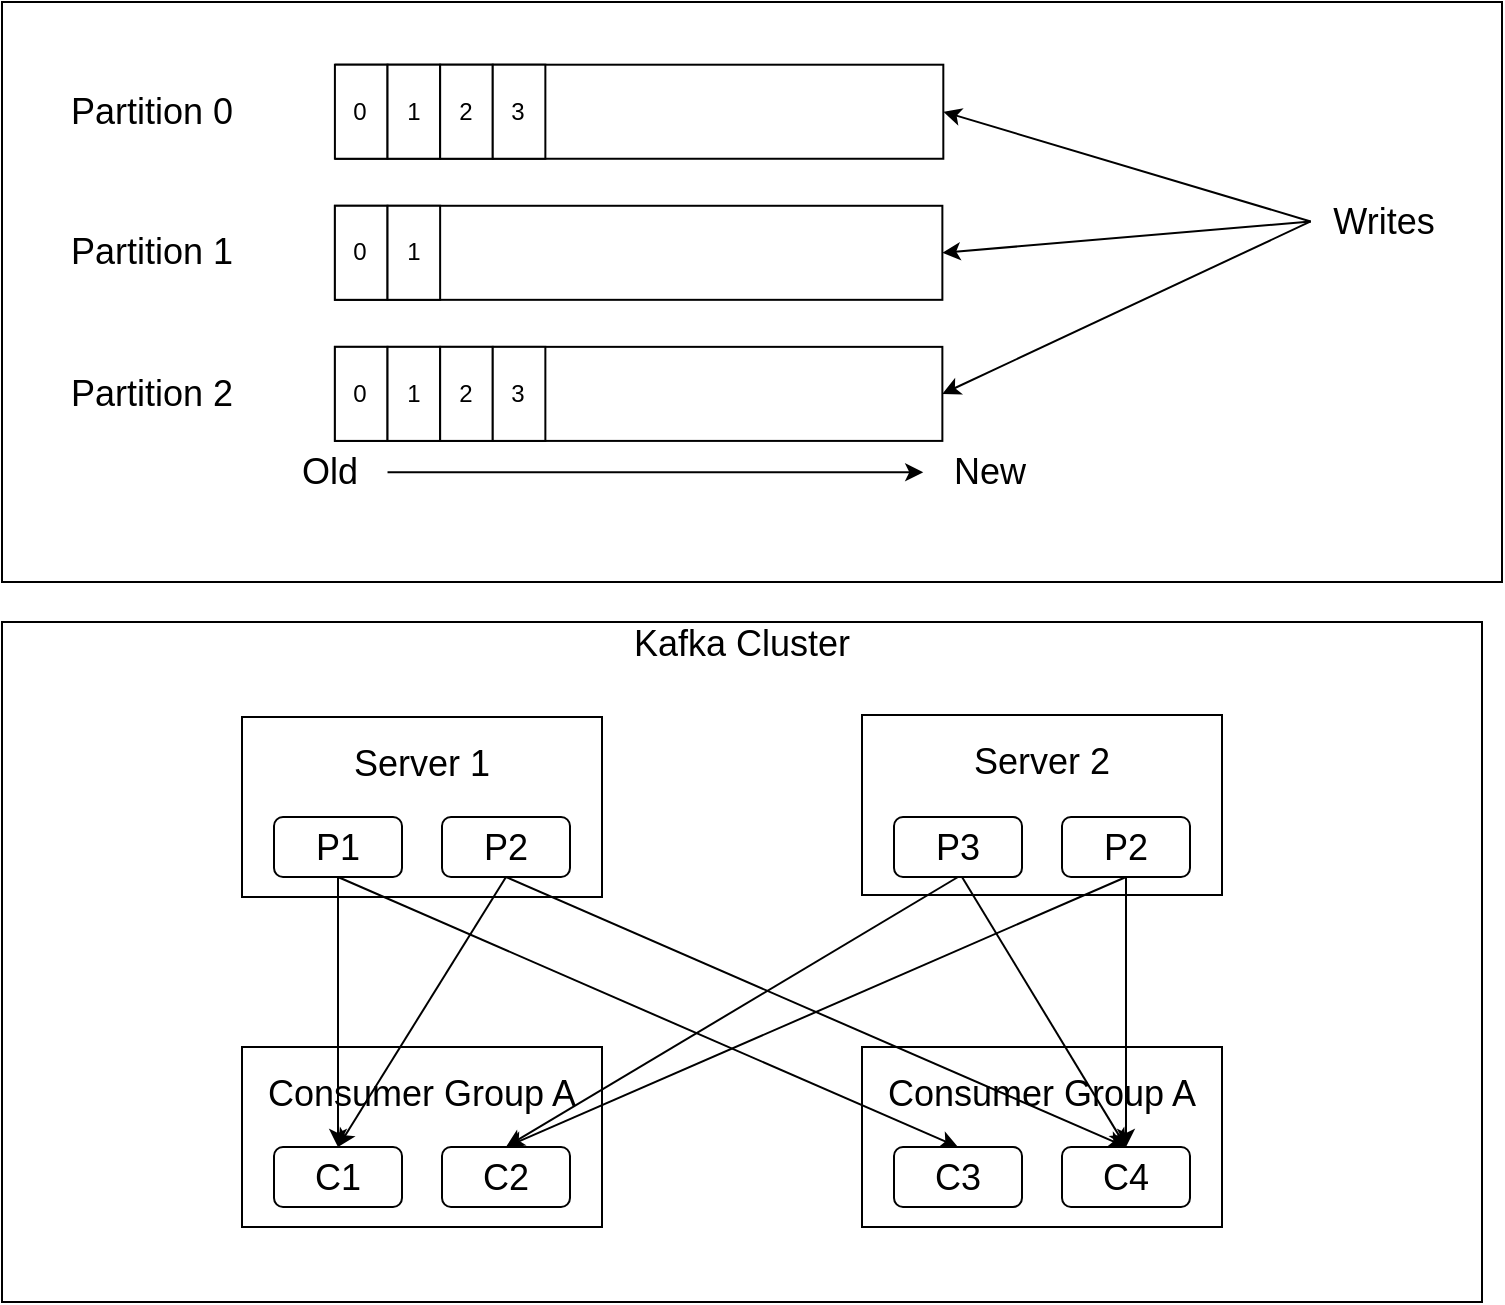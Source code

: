 <mxfile version="12.6.5" type="device"><diagram id="-Nlp45Bh1wkQuro2EtWk" name="Page-1"><mxGraphModel dx="1106" dy="-348" grid="1" gridSize="10" guides="1" tooltips="1" connect="1" arrows="1" fold="1" page="1" pageScale="1" pageWidth="500" pageHeight="1200" math="0" shadow="0"><root><mxCell id="0"/><mxCell id="1" parent="0"/><mxCell id="Mf3UlaPOEu5RmjxHMX0L-1" value="" style="group" vertex="1" connectable="0" parent="1"><mxGeometry x="110" y="1220" width="750" height="290" as="geometry"/></mxCell><mxCell id="Mf3UlaPOEu5RmjxHMX0L-2" value="" style="rounded=0;whiteSpace=wrap;html=1;strokeColor=#000000;strokeWidth=1;" vertex="1" parent="Mf3UlaPOEu5RmjxHMX0L-1"><mxGeometry width="750" height="290" as="geometry"/></mxCell><mxCell id="Mf3UlaPOEu5RmjxHMX0L-3" value="" style="rounded=0;whiteSpace=wrap;html=1;strokeColor=#000000;strokeWidth=1;" vertex="1" parent="Mf3UlaPOEu5RmjxHMX0L-1"><mxGeometry x="166.932" y="31.351" width="303.731" height="47.027" as="geometry"/></mxCell><mxCell id="Mf3UlaPOEu5RmjxHMX0L-4" value="" style="rounded=0;whiteSpace=wrap;html=1;strokeColor=#000000;strokeWidth=1;" vertex="1" parent="Mf3UlaPOEu5RmjxHMX0L-1"><mxGeometry x="166.454" y="101.892" width="303.731" height="47.027" as="geometry"/></mxCell><mxCell id="Mf3UlaPOEu5RmjxHMX0L-5" value="" style="rounded=0;whiteSpace=wrap;html=1;strokeColor=#000000;strokeWidth=1;" vertex="1" parent="Mf3UlaPOEu5RmjxHMX0L-1"><mxGeometry x="166.454" y="172.432" width="303.731" height="47.027" as="geometry"/></mxCell><mxCell id="Mf3UlaPOEu5RmjxHMX0L-6" value="&lt;font style=&quot;font-size: 18px&quot;&gt;Partition 0&lt;/font&gt;" style="text;html=1;strokeColor=none;fillColor=none;align=center;verticalAlign=middle;whiteSpace=wrap;rounded=0;" vertex="1" parent="Mf3UlaPOEu5RmjxHMX0L-1"><mxGeometry x="13.393" y="47.027" width="124.362" height="15.676" as="geometry"/></mxCell><mxCell id="Mf3UlaPOEu5RmjxHMX0L-7" value="&lt;font style=&quot;font-size: 18px&quot;&gt;Partition 1&lt;/font&gt;" style="text;html=1;strokeColor=none;fillColor=none;align=center;verticalAlign=middle;whiteSpace=wrap;rounded=0;" vertex="1" parent="Mf3UlaPOEu5RmjxHMX0L-1"><mxGeometry x="13.393" y="117.568" width="124.362" height="15.676" as="geometry"/></mxCell><mxCell id="Mf3UlaPOEu5RmjxHMX0L-8" value="&lt;font style=&quot;font-size: 18px&quot;&gt;Partition 2&lt;/font&gt;" style="text;html=1;strokeColor=none;fillColor=none;align=center;verticalAlign=middle;whiteSpace=wrap;rounded=0;" vertex="1" parent="Mf3UlaPOEu5RmjxHMX0L-1"><mxGeometry x="13.393" y="188.108" width="124.362" height="15.676" as="geometry"/></mxCell><mxCell id="Mf3UlaPOEu5RmjxHMX0L-9" value="" style="endArrow=classic;html=1;" edge="1" parent="Mf3UlaPOEu5RmjxHMX0L-1"><mxGeometry width="50" height="50" relative="1" as="geometry"><mxPoint x="192.761" y="235.135" as="sourcePoint"/><mxPoint x="460.619" y="235.135" as="targetPoint"/></mxGeometry></mxCell><mxCell id="Mf3UlaPOEu5RmjxHMX0L-10" value="&lt;font style=&quot;font-size: 18px&quot;&gt;Old&lt;/font&gt;" style="text;html=1;strokeColor=none;fillColor=none;align=center;verticalAlign=middle;whiteSpace=wrap;rounded=0;" vertex="1" parent="Mf3UlaPOEu5RmjxHMX0L-1"><mxGeometry x="101.566" y="227.297" width="124.362" height="15.676" as="geometry"/></mxCell><mxCell id="Mf3UlaPOEu5RmjxHMX0L-11" value="&lt;font style=&quot;font-size: 18px&quot;&gt;New&lt;/font&gt;" style="text;html=1;strokeColor=none;fillColor=none;align=center;verticalAlign=middle;whiteSpace=wrap;rounded=0;" vertex="1" parent="Mf3UlaPOEu5RmjxHMX0L-1"><mxGeometry x="431.92" y="227.297" width="124.362" height="15.676" as="geometry"/></mxCell><mxCell id="Mf3UlaPOEu5RmjxHMX0L-12" value="0" style="rounded=0;whiteSpace=wrap;html=1;strokeColor=#000000;strokeWidth=1;" vertex="1" parent="Mf3UlaPOEu5RmjxHMX0L-1"><mxGeometry x="166.454" y="31.351" width="26.307" height="47.027" as="geometry"/></mxCell><mxCell id="Mf3UlaPOEu5RmjxHMX0L-13" value="1" style="rounded=0;whiteSpace=wrap;html=1;strokeColor=#000000;strokeWidth=1;" vertex="1" parent="Mf3UlaPOEu5RmjxHMX0L-1"><mxGeometry x="192.761" y="31.351" width="26.307" height="47.027" as="geometry"/></mxCell><mxCell id="Mf3UlaPOEu5RmjxHMX0L-14" value="2" style="rounded=0;whiteSpace=wrap;html=1;strokeColor=#000000;strokeWidth=1;" vertex="1" parent="Mf3UlaPOEu5RmjxHMX0L-1"><mxGeometry x="219.069" y="31.351" width="26.307" height="47.027" as="geometry"/></mxCell><mxCell id="Mf3UlaPOEu5RmjxHMX0L-15" value="3" style="rounded=0;whiteSpace=wrap;html=1;strokeColor=#000000;strokeWidth=1;" vertex="1" parent="Mf3UlaPOEu5RmjxHMX0L-1"><mxGeometry x="245.376" y="31.351" width="26.307" height="47.027" as="geometry"/></mxCell><mxCell id="Mf3UlaPOEu5RmjxHMX0L-16" value="0" style="rounded=0;whiteSpace=wrap;html=1;strokeColor=#000000;strokeWidth=1;" vertex="1" parent="Mf3UlaPOEu5RmjxHMX0L-1"><mxGeometry x="166.454" y="101.892" width="26.307" height="47.027" as="geometry"/></mxCell><mxCell id="Mf3UlaPOEu5RmjxHMX0L-17" value="1" style="rounded=0;whiteSpace=wrap;html=1;strokeColor=#000000;strokeWidth=1;" vertex="1" parent="Mf3UlaPOEu5RmjxHMX0L-1"><mxGeometry x="192.761" y="101.892" width="26.307" height="47.027" as="geometry"/></mxCell><mxCell id="Mf3UlaPOEu5RmjxHMX0L-18" value="0" style="rounded=0;whiteSpace=wrap;html=1;strokeColor=#000000;strokeWidth=1;" vertex="1" parent="Mf3UlaPOEu5RmjxHMX0L-1"><mxGeometry x="166.454" y="172.432" width="26.307" height="47.027" as="geometry"/></mxCell><mxCell id="Mf3UlaPOEu5RmjxHMX0L-19" value="1" style="rounded=0;whiteSpace=wrap;html=1;strokeColor=#000000;strokeWidth=1;" vertex="1" parent="Mf3UlaPOEu5RmjxHMX0L-1"><mxGeometry x="192.761" y="172.432" width="26.307" height="47.027" as="geometry"/></mxCell><mxCell id="Mf3UlaPOEu5RmjxHMX0L-20" value="2" style="rounded=0;whiteSpace=wrap;html=1;strokeColor=#000000;strokeWidth=1;" vertex="1" parent="Mf3UlaPOEu5RmjxHMX0L-1"><mxGeometry x="219.069" y="172.432" width="26.307" height="47.027" as="geometry"/></mxCell><mxCell id="Mf3UlaPOEu5RmjxHMX0L-21" value="3" style="rounded=0;whiteSpace=wrap;html=1;strokeColor=#000000;strokeWidth=1;" vertex="1" parent="Mf3UlaPOEu5RmjxHMX0L-1"><mxGeometry x="245.376" y="172.432" width="26.307" height="47.027" as="geometry"/></mxCell><mxCell id="Mf3UlaPOEu5RmjxHMX0L-22" value="&lt;font style=&quot;font-size: 18px&quot;&gt;Writes&lt;/font&gt;" style="text;html=1;strokeColor=none;fillColor=none;align=center;verticalAlign=middle;whiteSpace=wrap;rounded=0;" vertex="1" parent="Mf3UlaPOEu5RmjxHMX0L-1"><mxGeometry x="654.337" y="101.892" width="74.139" height="15.676" as="geometry"/></mxCell><mxCell id="Mf3UlaPOEu5RmjxHMX0L-23" value="" style="endArrow=classic;html=1;exitX=0;exitY=0.5;exitDx=0;exitDy=0;entryX=1;entryY=0.5;entryDx=0;entryDy=0;" edge="1" parent="Mf3UlaPOEu5RmjxHMX0L-1" source="Mf3UlaPOEu5RmjxHMX0L-22" target="Mf3UlaPOEu5RmjxHMX0L-3"><mxGeometry width="50" height="50" relative="1" as="geometry"><mxPoint x="202.328" y="242.973" as="sourcePoint"/><mxPoint x="470.185" y="242.973" as="targetPoint"/></mxGeometry></mxCell><mxCell id="Mf3UlaPOEu5RmjxHMX0L-24" value="" style="endArrow=classic;html=1;exitX=0;exitY=0.5;exitDx=0;exitDy=0;entryX=1;entryY=0.5;entryDx=0;entryDy=0;" edge="1" parent="Mf3UlaPOEu5RmjxHMX0L-1" source="Mf3UlaPOEu5RmjxHMX0L-22" target="Mf3UlaPOEu5RmjxHMX0L-4"><mxGeometry width="50" height="50" relative="1" as="geometry"><mxPoint x="694.994" y="117.568" as="sourcePoint"/><mxPoint x="480.708" y="62.703" as="targetPoint"/></mxGeometry></mxCell><mxCell id="Mf3UlaPOEu5RmjxHMX0L-25" value="" style="endArrow=classic;html=1;exitX=0;exitY=0.5;exitDx=0;exitDy=0;entryX=1;entryY=0.5;entryDx=0;entryDy=0;" edge="1" parent="Mf3UlaPOEu5RmjxHMX0L-1" source="Mf3UlaPOEu5RmjxHMX0L-22" target="Mf3UlaPOEu5RmjxHMX0L-5"><mxGeometry width="50" height="50" relative="1" as="geometry"><mxPoint x="694.994" y="117.568" as="sourcePoint"/><mxPoint x="479.751" y="133.243" as="targetPoint"/></mxGeometry></mxCell><mxCell id="Mf3UlaPOEu5RmjxHMX0L-26" value="&lt;font style=&quot;font-size: 18px&quot;&gt;Kafka Cluster&lt;br&gt;&lt;/font&gt;&lt;br&gt;&lt;br&gt;&lt;br&gt;&lt;br&gt;&lt;br&gt;&lt;br&gt;&lt;br&gt;&lt;br&gt;&lt;br&gt;&lt;br&gt;&lt;br&gt;&lt;br&gt;&lt;br&gt;&lt;br&gt;&lt;br&gt;&lt;br&gt;&lt;br&gt;&lt;br&gt;&lt;br&gt;&lt;br&gt;&lt;br&gt;&lt;br&gt;" style="rounded=0;whiteSpace=wrap;html=1;strokeColor=#000000;strokeWidth=1;" vertex="1" parent="1"><mxGeometry x="110" y="1530" width="740" height="340" as="geometry"/></mxCell><mxCell id="Mf3UlaPOEu5RmjxHMX0L-27" value="Server 1&lt;br style=&quot;font-size: 18px;&quot;&gt;&lt;br style=&quot;font-size: 18px;&quot;&gt;&lt;br style=&quot;font-size: 18px;&quot;&gt;" style="rounded=0;whiteSpace=wrap;html=1;fontSize=18;" vertex="1" parent="1"><mxGeometry x="230" y="1577.5" width="180" height="90" as="geometry"/></mxCell><mxCell id="Mf3UlaPOEu5RmjxHMX0L-28" value="P1" style="rounded=1;whiteSpace=wrap;html=1;fontSize=18;" vertex="1" parent="1"><mxGeometry x="246" y="1627.5" width="64" height="30" as="geometry"/></mxCell><mxCell id="Mf3UlaPOEu5RmjxHMX0L-29" value="P2" style="rounded=1;whiteSpace=wrap;html=1;fontSize=18;" vertex="1" parent="1"><mxGeometry x="330" y="1627.5" width="64" height="30" as="geometry"/></mxCell><mxCell id="Mf3UlaPOEu5RmjxHMX0L-33" value="Server 2&lt;br&gt;&lt;br&gt;&lt;br style=&quot;font-size: 18px&quot;&gt;" style="rounded=0;whiteSpace=wrap;html=1;fontSize=18;" vertex="1" parent="1"><mxGeometry x="540" y="1576.5" width="180" height="90" as="geometry"/></mxCell><mxCell id="Mf3UlaPOEu5RmjxHMX0L-34" value="P3" style="rounded=1;whiteSpace=wrap;html=1;fontSize=18;" vertex="1" parent="1"><mxGeometry x="556" y="1627.5" width="64" height="30" as="geometry"/></mxCell><mxCell id="Mf3UlaPOEu5RmjxHMX0L-35" value="P2" style="rounded=1;whiteSpace=wrap;html=1;fontSize=18;" vertex="1" parent="1"><mxGeometry x="640" y="1627.5" width="64" height="30" as="geometry"/></mxCell><mxCell id="Mf3UlaPOEu5RmjxHMX0L-36" value="Consumer Group A&lt;br style=&quot;font-size: 18px;&quot;&gt;&lt;br style=&quot;font-size: 18px;&quot;&gt;&lt;br style=&quot;font-size: 18px;&quot;&gt;" style="rounded=0;whiteSpace=wrap;html=1;fontSize=18;" vertex="1" parent="1"><mxGeometry x="230" y="1742.5" width="180" height="90" as="geometry"/></mxCell><mxCell id="Mf3UlaPOEu5RmjxHMX0L-37" value="C1" style="rounded=1;whiteSpace=wrap;html=1;fontSize=18;" vertex="1" parent="1"><mxGeometry x="246" y="1792.5" width="64" height="30" as="geometry"/></mxCell><mxCell id="Mf3UlaPOEu5RmjxHMX0L-38" value="C2" style="rounded=1;whiteSpace=wrap;html=1;fontSize=18;" vertex="1" parent="1"><mxGeometry x="330" y="1792.5" width="64" height="30" as="geometry"/></mxCell><mxCell id="Mf3UlaPOEu5RmjxHMX0L-39" value="Consumer Group A&lt;br style=&quot;font-size: 18px;&quot;&gt;&lt;br style=&quot;font-size: 18px;&quot;&gt;&lt;br style=&quot;font-size: 18px;&quot;&gt;" style="rounded=0;whiteSpace=wrap;html=1;fontSize=18;" vertex="1" parent="1"><mxGeometry x="540" y="1742.5" width="180" height="90" as="geometry"/></mxCell><mxCell id="Mf3UlaPOEu5RmjxHMX0L-40" value="C3" style="rounded=1;whiteSpace=wrap;html=1;fontSize=18;" vertex="1" parent="1"><mxGeometry x="556" y="1792.5" width="64" height="30" as="geometry"/></mxCell><mxCell id="Mf3UlaPOEu5RmjxHMX0L-41" value="C4" style="rounded=1;whiteSpace=wrap;html=1;fontSize=18;" vertex="1" parent="1"><mxGeometry x="640" y="1792.5" width="64" height="30" as="geometry"/></mxCell><mxCell id="Mf3UlaPOEu5RmjxHMX0L-45" value="" style="endArrow=classic;html=1;fontSize=18;exitX=0.5;exitY=1;exitDx=0;exitDy=0;entryX=0.5;entryY=0;entryDx=0;entryDy=0;" edge="1" parent="1" source="Mf3UlaPOEu5RmjxHMX0L-28" target="Mf3UlaPOEu5RmjxHMX0L-40"><mxGeometry width="50" height="50" relative="1" as="geometry"><mxPoint x="140" y="1957.5" as="sourcePoint"/><mxPoint x="190" y="1907.5" as="targetPoint"/></mxGeometry></mxCell><mxCell id="Mf3UlaPOEu5RmjxHMX0L-46" value="" style="endArrow=classic;html=1;fontSize=18;exitX=0.5;exitY=1;exitDx=0;exitDy=0;entryX=0.5;entryY=0;entryDx=0;entryDy=0;" edge="1" parent="1" source="Mf3UlaPOEu5RmjxHMX0L-28" target="Mf3UlaPOEu5RmjxHMX0L-37"><mxGeometry width="50" height="50" relative="1" as="geometry"><mxPoint x="288" y="1667.5" as="sourcePoint"/><mxPoint x="598" y="1802.5" as="targetPoint"/></mxGeometry></mxCell><mxCell id="Mf3UlaPOEu5RmjxHMX0L-47" value="" style="endArrow=classic;html=1;fontSize=18;exitX=0.5;exitY=1;exitDx=0;exitDy=0;entryX=0.5;entryY=0;entryDx=0;entryDy=0;" edge="1" parent="1" source="Mf3UlaPOEu5RmjxHMX0L-29" target="Mf3UlaPOEu5RmjxHMX0L-37"><mxGeometry width="50" height="50" relative="1" as="geometry"><mxPoint x="288" y="1667.5" as="sourcePoint"/><mxPoint x="288" y="1802.5" as="targetPoint"/></mxGeometry></mxCell><mxCell id="Mf3UlaPOEu5RmjxHMX0L-48" value="" style="endArrow=classic;html=1;fontSize=18;exitX=0.5;exitY=1;exitDx=0;exitDy=0;entryX=0.5;entryY=0;entryDx=0;entryDy=0;" edge="1" parent="1" source="Mf3UlaPOEu5RmjxHMX0L-29" target="Mf3UlaPOEu5RmjxHMX0L-41"><mxGeometry width="50" height="50" relative="1" as="geometry"><mxPoint x="372" y="1667.5" as="sourcePoint"/><mxPoint x="288" y="1802.5" as="targetPoint"/></mxGeometry></mxCell><mxCell id="Mf3UlaPOEu5RmjxHMX0L-49" value="" style="endArrow=classic;html=1;fontSize=18;exitX=0.5;exitY=1;exitDx=0;exitDy=0;entryX=0.5;entryY=0;entryDx=0;entryDy=0;" edge="1" parent="1" source="Mf3UlaPOEu5RmjxHMX0L-34" target="Mf3UlaPOEu5RmjxHMX0L-38"><mxGeometry width="50" height="50" relative="1" as="geometry"><mxPoint x="372" y="1667.5" as="sourcePoint"/><mxPoint x="682" y="1802.5" as="targetPoint"/></mxGeometry></mxCell><mxCell id="Mf3UlaPOEu5RmjxHMX0L-50" value="" style="endArrow=classic;html=1;fontSize=18;entryX=0.5;entryY=0;entryDx=0;entryDy=0;" edge="1" parent="1" target="Mf3UlaPOEu5RmjxHMX0L-41"><mxGeometry width="50" height="50" relative="1" as="geometry"><mxPoint x="590" y="1657.5" as="sourcePoint"/><mxPoint x="692" y="1812.5" as="targetPoint"/></mxGeometry></mxCell><mxCell id="Mf3UlaPOEu5RmjxHMX0L-51" value="" style="endArrow=classic;html=1;fontSize=18;entryX=0.5;entryY=0;entryDx=0;entryDy=0;exitX=0.5;exitY=1;exitDx=0;exitDy=0;" edge="1" parent="1" source="Mf3UlaPOEu5RmjxHMX0L-35" target="Mf3UlaPOEu5RmjxHMX0L-38"><mxGeometry width="50" height="50" relative="1" as="geometry"><mxPoint x="600" y="1667.5" as="sourcePoint"/><mxPoint x="682" y="1802.5" as="targetPoint"/></mxGeometry></mxCell><mxCell id="Mf3UlaPOEu5RmjxHMX0L-52" value="" style="endArrow=classic;html=1;fontSize=18;entryX=0.5;entryY=0;entryDx=0;entryDy=0;exitX=0.5;exitY=1;exitDx=0;exitDy=0;" edge="1" parent="1" source="Mf3UlaPOEu5RmjxHMX0L-35" target="Mf3UlaPOEu5RmjxHMX0L-41"><mxGeometry width="50" height="50" relative="1" as="geometry"><mxPoint x="682" y="1667.5" as="sourcePoint"/><mxPoint x="372" y="1802.5" as="targetPoint"/></mxGeometry></mxCell></root></mxGraphModel></diagram></mxfile>